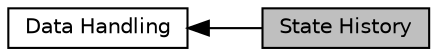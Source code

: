 digraph "State History"
{
  edge [fontname="Helvetica",fontsize="10",labelfontname="Helvetica",labelfontsize="10"];
  node [fontname="Helvetica",fontsize="10",shape=box];
  rankdir=LR;
  Node1 [label="State History",height=0.2,width=0.4,color="black", fillcolor="grey75", style="filled", fontcolor="black",tooltip=" "];
  Node2 [label="Data Handling",height=0.2,width=0.4,color="black", fillcolor="white", style="filled",URL="$group__DataHandling.html",tooltip=" "];
  Node2->Node1 [shape=plaintext, dir="back", style="solid"];
}
